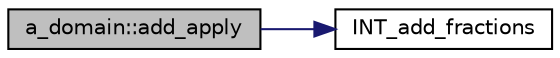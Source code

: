digraph "a_domain::add_apply"
{
  edge [fontname="Helvetica",fontsize="10",labelfontname="Helvetica",labelfontsize="10"];
  node [fontname="Helvetica",fontsize="10",shape=record];
  rankdir="LR";
  Node9 [label="a_domain::add_apply",height=0.2,width=0.4,color="black", fillcolor="grey75", style="filled", fontcolor="black"];
  Node9 -> Node10 [color="midnightblue",fontsize="10",style="solid",fontname="Helvetica"];
  Node10 [label="INT_add_fractions",height=0.2,width=0.4,color="black", fillcolor="white", style="filled",URL="$de/dc5/algebra__and__number__theory_8h.html#a63dca96ff4af450258e99520cc36541c"];
}
